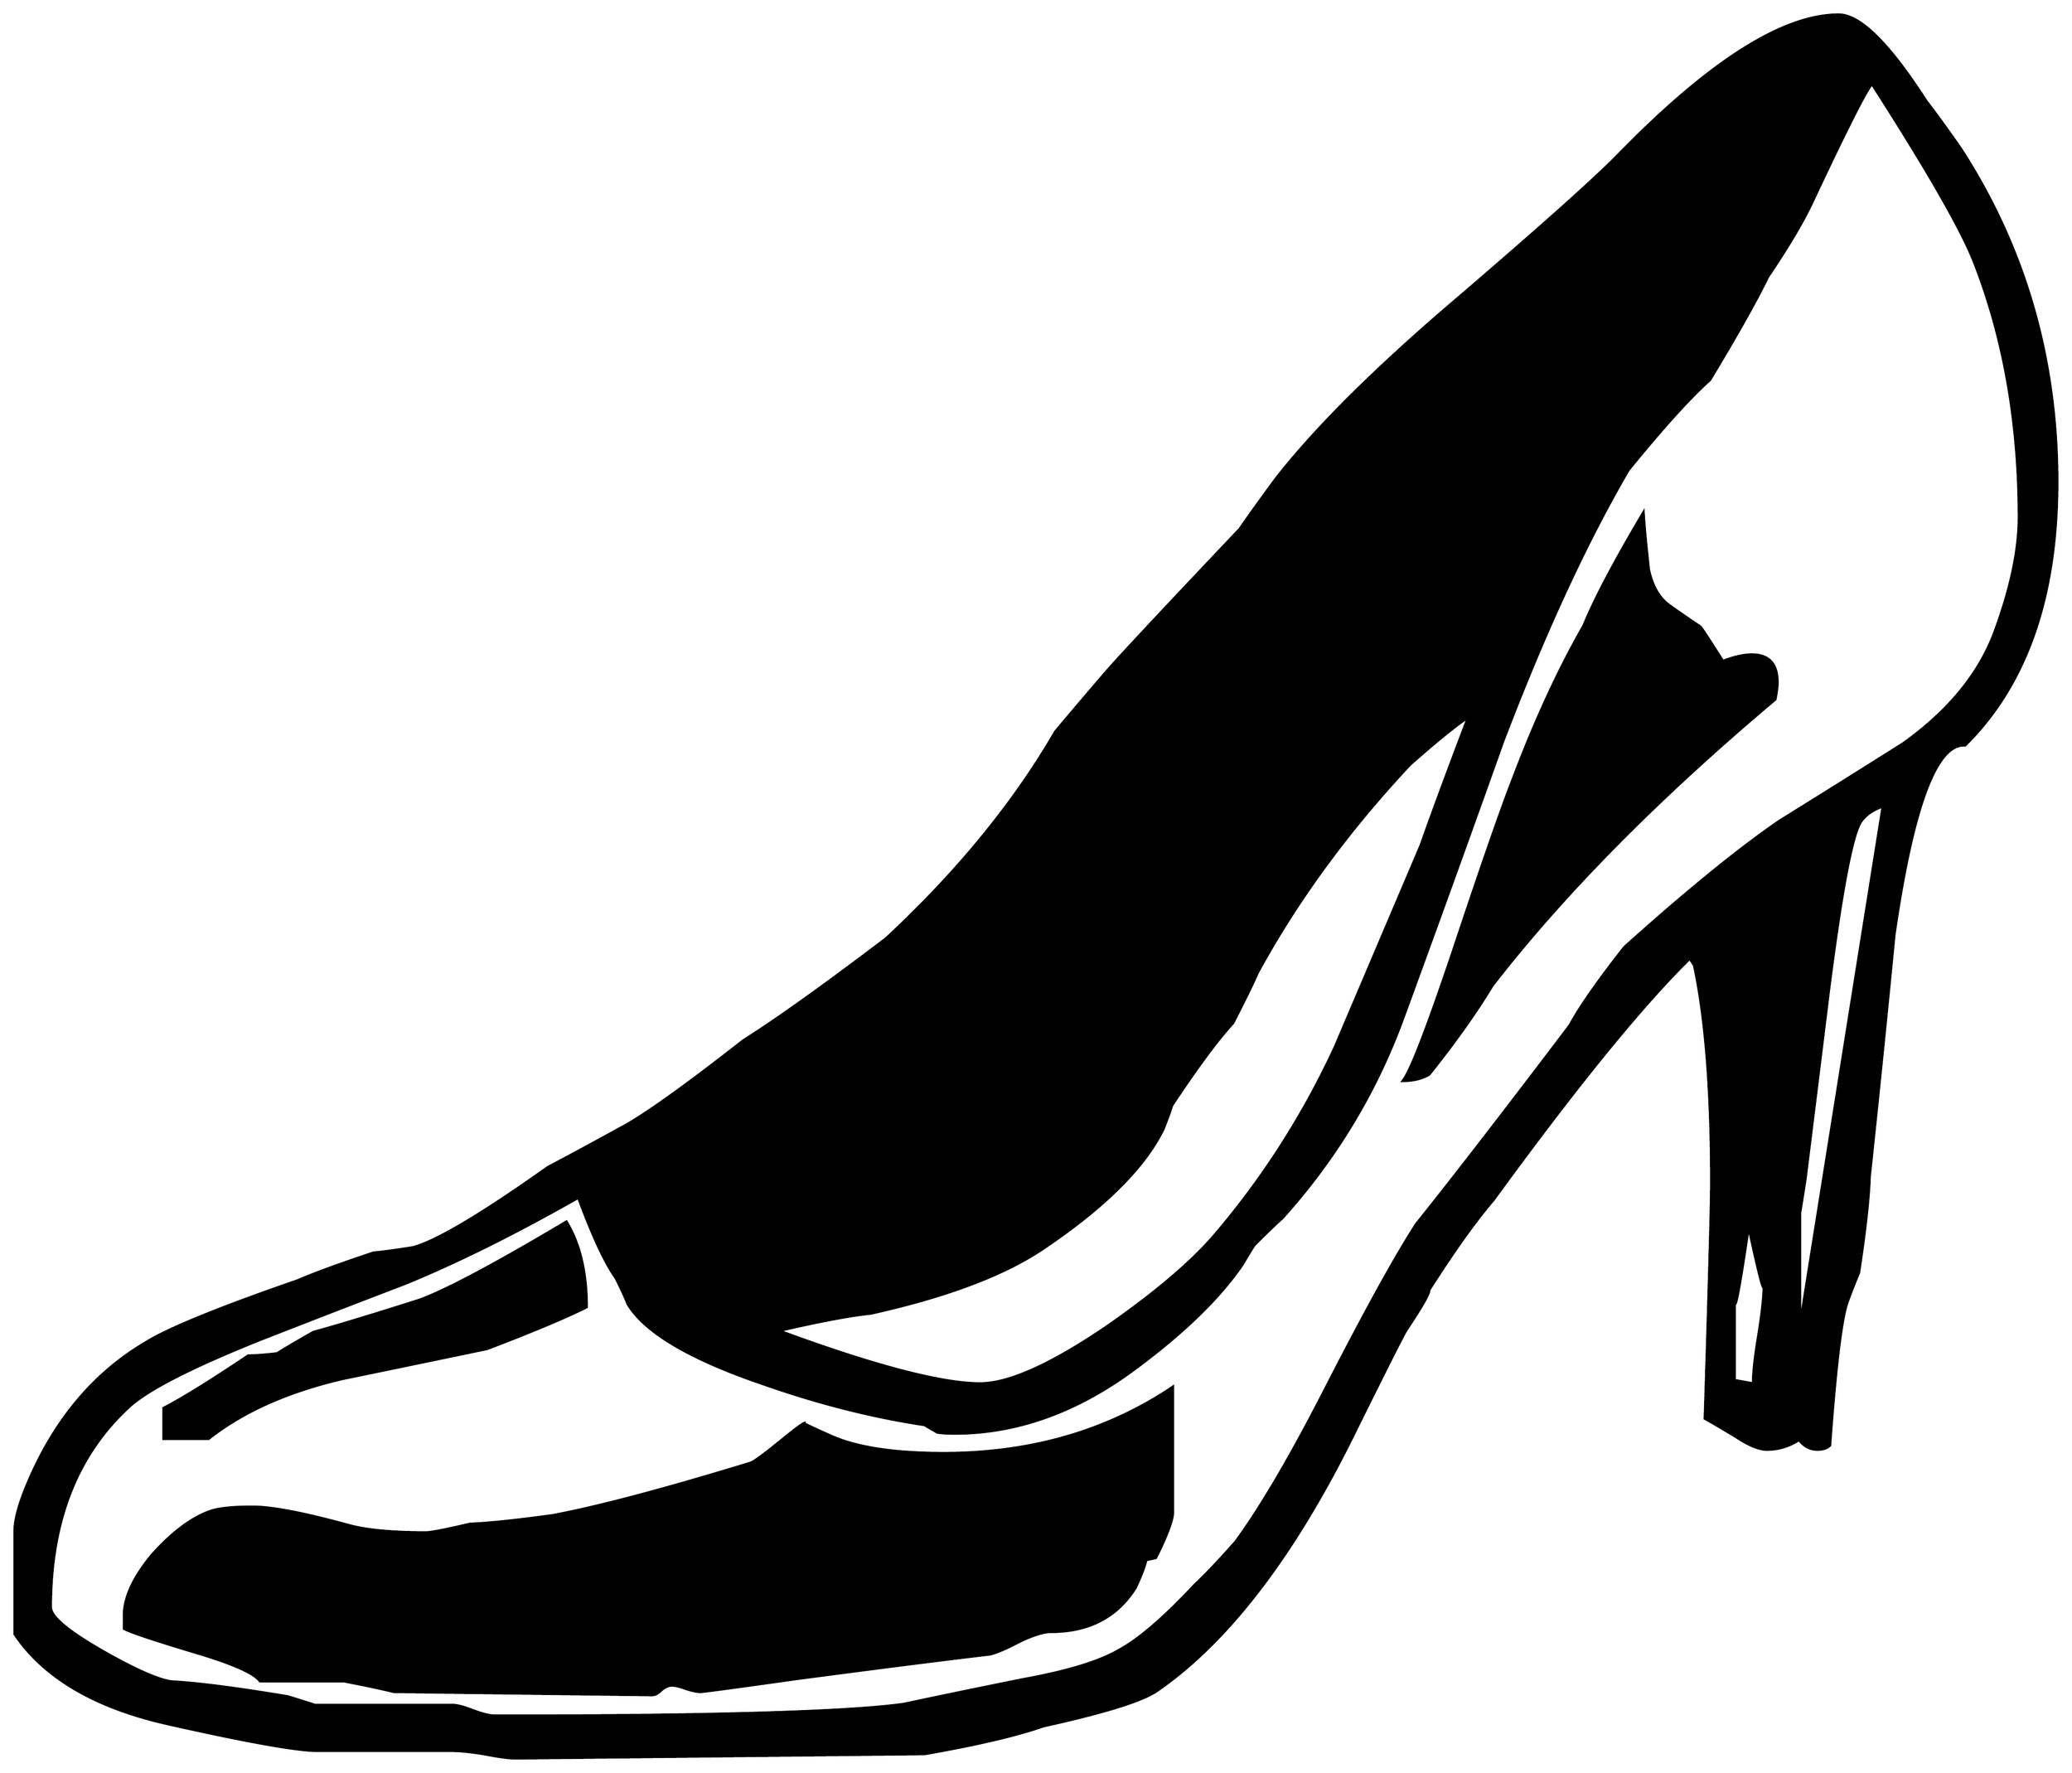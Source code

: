 


\begin{tikzpicture}[y=0.80pt, x=0.80pt, yscale=-1.0, xscale=1.0, inner sep=0pt, outer sep=0pt]
\begin{scope}[shift={(100.0,1711.0)},nonzero rule]
  \path[draw=.,fill=.,line width=1.600pt] (1988.0,-965.0) ..
    controls (1988.0,-857.667) and (1959.333,-775.667) ..
    (1902.0,-719.0) .. controls (1875.333,-721.0) and
    (1853.333,-662.0) .. (1836.0,-542.0) .. controls
    (1828.667,-466.667) and (1821.0,-391.667) .. (1813.0,-317.0) ..
    controls (1812.333,-296.333) and (1809.0,-266.333) ..
    (1803.0,-227.0) .. controls (1800.333,-221.0) and
    (1796.667,-211.667) .. (1792.0,-199.0) .. controls
    (1786.667,-183.0) and (1781.333,-138.667) .. (1776.0,-66.0) ..
    controls (1773.333,-63.333) and (1769.333,-62.0) .. (1764.0,-62.0)
    .. controls (1757.333,-62.0) and (1751.667,-65.0) ..
    (1747.0,-71.0) .. controls (1737.667,-65.0) and (1727.667,-62.0)
    .. (1717.0,-62.0) .. controls (1709.667,-62.0) and
    (1700.0,-66.0) .. (1688.0,-74.0) .. controls (1671.333,-84.0)
    and (1661.667,-89.667) .. (1659.0,-91.0) .. controls
    (1663.0,-218.333) and (1665.0,-291.667) .. (1665.0,-311.0) ..
    controls (1665.0,-396.333) and (1659.667,-464.0) ..
    (1649.0,-514.0) -- (1645.0,-520.0) .. controls
    (1599.667,-475.333) and (1538.667,-400.333) .. (1462.0,-295.0) ..
    controls (1445.333,-275.667) and (1425.333,-247.667) ..
    (1402.0,-211.0) .. controls (1402.667,-208.333) and
    (1395.667,-196.0) .. (1381.0,-174.0) .. controls
    (1379.0,-171.333) and (1363.0,-139.667) .. (1333.0,-79.0) ..
    controls (1276.333,36.333) and (1214.667,117.0) .. (1148.0,163.0)
    .. controls (1134.667,172.333) and (1099.333,183.333) ..
    (1042.0,196.0) .. controls (1017.333,204.667) and (980.333,213.333)
    .. (931.0,222.0) -- (550.0,226.0) .. controls (543.333,226.0)
    and (533.333,224.667) .. (520.0,222.0) .. controls (507.333,220.0)
    and (497.667,219.0) .. (491.0,219.0) -- (365.0,219.0) ..
    controls (345.667,219.0) and (299.0,210.667) .. (225.0,194.0) ..
    controls (157.0,178.667) and (109.333,150.667) .. (82.0,110.0) --
    (82.0,14.0) .. controls (82.0,0.667) and (88.333,-19.333) ..
    (101.0,-46.0) .. controls (125.667,-97.333) and (160.0,-136.0)
    .. (204.0,-162.0) .. controls (225.333,-175.333) and
    (272.667,-194.667) .. (346.0,-220.0) .. controls (361.333,-226.667)
    and (385.0,-235.333) .. (417.0,-246.0) .. controls
    (425.0,-246.667) and (437.333,-248.333) .. (454.0,-251.0) ..
    controls (476.0,-257.0) and (518.0,-282.0) .. (580.0,-326.0)
    .. controls (596.667,-334.667) and (621.333,-348.0) ..
    (654.0,-366.0) .. controls (676.667,-379.333) and (712.667,-405.333)
    .. (762.0,-444.0) .. controls (792.667,-463.333) and
    (837.0,-495.0) .. (895.0,-539.0) .. controls (961.667,-601.0)
    and (1014.333,-665.333) .. (1053.0,-732.0) .. controls
    (1063.0,-744.0) and (1078.0,-761.667) .. (1098.0,-785.0) ..
    controls (1108.667,-797.667) and (1151.0,-843.0) ..
    (1225.0,-921.0) .. controls (1232.333,-931.667) and
    (1243.333,-947.0) .. (1258.0,-967.0) .. controls
    (1292.667,-1011.667) and (1344.667,-1064.0) .. (1414.0,-1124.0) ..
    controls (1501.333,-1198.667) and (1556.333,-1247.667) ..
    (1579.0,-1271.0) .. controls (1663.667,-1357.667) and
    (1732.0,-1401.0) .. (1784.0,-1401.0) .. controls
    (1804.0,-1401.0) and (1831.333,-1374.0) .. (1866.0,-1320.0) ..
    controls (1873.333,-1310.667) and (1884.0,-1296.0) ..
    (1898.0,-1276.0) .. controls (1958.0,-1183.333) and
    (1988.0,-1079.667) .. (1988.0,-965.0) -- cycle(1825.0,-662.0)
    .. controls (1815.667,-658.667) and (1809.0,-654.0) ..
    (1805.0,-648.0) .. controls (1797.0,-636.667) and
    (1787.0,-584.333) .. (1775.0,-491.0) .. controls
    (1767.667,-431.667) and (1760.333,-372.667) .. (1753.0,-314.0) ..
    controls (1749.667,-292.667) and (1748.0,-282.333) ..
    (1748.0,-283.0) -- (1748.0,-188.0) .. controls
    (1748.0,-181.333) and (1746.667,-171.667) .. (1744.0,-159.0) ..
    controls (1741.333,-146.333) and (1740.0,-136.667) ..
    (1740.0,-130.0) -- (1825.0,-662.0) -- cycle(1714.0,-215.0)
    .. controls (1714.0,-207.667) and (1709.333,-225.667) ..
    (1700.0,-269.0) .. controls (1691.333,-210.333) and
    (1687.0,-188.0) .. (1687.0,-202.0) -- (1687.0,-127.0) ..
    controls (1691.0,-126.333) and (1696.667,-125.333) ..
    (1704.0,-124.0) .. controls (1704.0,-134.0) and
    (1705.667,-149.0) .. (1709.0,-169.0) .. controls
    (1712.333,-189.667) and (1714.0,-205.0) .. (1714.0,-215.0) --
    cycle(1952.0,-932.0) .. controls (1952.0,-1018.667) and
    (1938.333,-1097.333) .. (1911.0,-1168.0) .. controls
    (1899.667,-1198.0) and (1867.667,-1254.0) .. (1815.0,-1336.0) ..
    controls (1809.0,-1328.667) and (1790.667,-1292.333) ..
    (1760.0,-1227.0) .. controls (1751.333,-1208.333) and
    (1737.333,-1184.667) .. (1718.0,-1156.0) .. controls
    (1707.333,-1134.0) and (1689.333,-1102.0) .. (1664.0,-1060.0) ..
    controls (1645.333,-1043.333) and (1620.0,-1015.333) ..
    (1588.0,-976.0) .. controls (1548.667,-908.667) and
    (1509.667,-824.333) .. (1471.0,-723.0) .. controls
    (1439.667,-635.0) and (1408.0,-547.333) .. (1376.0,-460.0) ..
    controls (1350.667,-392.667) and (1313.667,-332.0) ..
    (1265.0,-278.0) .. controls (1259.0,-272.667) and
    (1250.333,-264.333) .. (1239.0,-253.0) .. controls
    (1236.333,-249.0) and (1232.667,-243.0) .. (1228.0,-235.0) ..
    controls (1206.667,-203.667) and (1173.0,-171.0) ..
    (1127.0,-137.0) .. controls (1073.0,-97.0) and
    (1017.0,-77.0) .. (959.0,-77.0) .. controls (952.333,-77.0)
    and (947.0,-77.333) .. (943.0,-78.0) -- (931.0,-85.0) ..
    controls (882.333,-92.333) and (832.333,-105.0) .. (781.0,-123.0)
    .. controls (712.333,-146.333) and (670.0,-171.333) ..
    (654.0,-198.0) .. controls (652.0,-203.333) and (648.333,-211.333)
    .. (643.0,-222.0) .. controls (633.0,-236.0) and
    (621.333,-261.0) .. (608.0,-297.0) .. controls (549.333,-263.667)
    and (495.667,-237.0) .. (447.0,-217.0) .. controls
    (401.667,-199.667) and (356.0,-182.0) .. (310.0,-164.0) ..
    controls (245.333,-138.0) and (204.667,-117.0) .. (188.0,-101.0)
    .. controls (140.0,-56.333) and (116.0,5.667) .. (116.0,85.0) ..
    controls (116.0,93.667) and (132.333,107.333) .. (165.0,126.0) ..
    controls (194.333,142.667) and (215.333,152.0) .. (228.0,154.0) ..
    controls (252.667,155.333) and (289.0,160.0) .. (337.0,168.0) ..
    controls (354.333,173.333) and (362.667,176.0) .. (362.0,176.0) --
    (491.0,176.0) .. controls (495.0,176.0) and (501.333,177.667) ..
    (510.0,181.0) .. controls (518.667,184.333) and (525.667,186.0) ..
    (531.0,186.0) .. controls (733.0,186.0) and (860.0,182.333) ..
    (912.0,175.0) .. controls (936.667,169.667) and (973.667,162.0) ..
    (1023.0,152.0) .. controls (1063.667,144.667) and (1093.333,135.667)
    .. (1112.0,125.0) .. controls (1130.667,115.0) and
    (1154.333,94.667) .. (1183.0,64.0) .. controls (1192.333,55.333) and
    (1205.0,42.0) .. (1221.0,24.0) .. controls (1245.0,-8.667) and
    (1273.667,-57.667) .. (1307.0,-123.0) .. controls
    (1343.667,-194.333) and (1371.333,-244.333) .. (1390.0,-273.0) ..
    controls (1422.667,-313.667) and (1470.333,-375.333) ..
    (1533.0,-458.0) .. controls (1542.333,-475.333) and
    (1559.333,-499.667) .. (1584.0,-531.0) .. controls
    (1642.667,-583.667) and (1691.0,-623.0) .. (1729.0,-649.0) ..
    controls (1767.667,-673.0) and (1806.0,-697.0) ..
    (1844.0,-721.0) .. controls (1886.0,-751.0) and
    (1914.333,-785.333) .. (1929.0,-824.0) .. controls
    (1944.333,-865.333) and (1952.0,-901.333) .. (1952.0,-932.0) --
    cycle(1438.0,-745.0) .. controls (1425.333,-736.333) and
    (1407.333,-721.667) .. (1384.0,-701.0) .. controls
    (1326.0,-639.0) and (1278.667,-574.333) .. (1242.0,-507.0) ..
    controls (1237.333,-496.333) and (1229.667,-480.667) ..
    (1219.0,-460.0) .. controls (1204.333,-444.0) and
    (1185.333,-418.333) .. (1162.0,-383.0) .. controls
    (1160.667,-378.333) and (1158.0,-371.0) .. (1154.0,-361.0) ..
    controls (1136.667,-325.667) and (1100.0,-289.0) ..
    (1044.0,-251.0) .. controls (1007.333,-225.667) and
    (953.0,-205.0) .. (881.0,-189.0) .. controls (861.667,-187.0)
    and (833.333,-181.667) .. (796.0,-173.0) .. controls
    (884.667,-140.333) and (947.0,-124.0) .. (983.0,-124.0) ..
    controls (1009.667,-124.0) and (1049.0,-141.667) ..
    (1101.0,-177.0) .. controls (1147.0,-209.0) and
    (1181.0,-238.0) .. (1203.0,-264.0) .. controls
    (1247.667,-316.667) and (1284.667,-374.667) .. (1314.0,-438.0) ..
    controls (1340.667,-500.667) and (1367.333,-563.333) ..
    (1394.0,-626.0) .. controls (1403.333,-652.667) and
    (1418.0,-692.333) .. (1438.0,-745.0) -- cycle(1727.0,-778.0)
    .. controls (1727.0,-774.0) and (1726.333,-768.667) ..
    (1725.0,-762.0) .. controls (1615.667,-670.0) and
    (1527.667,-581.0) .. (1461.0,-495.0) .. controls
    (1445.667,-469.667) and (1426.0,-442.0) .. (1402.0,-412.0) ..
    controls (1395.333,-408.0) and (1387.0,-406.0) ..
    (1377.0,-406.0) .. controls (1384.333,-414.667) and
    (1401.333,-459.0) .. (1428.0,-539.0) .. controls
    (1452.0,-611.0) and (1469.333,-660.667) .. (1480.0,-688.0) ..
    controls (1500.667,-742.667) and (1522.667,-790.333) ..
    (1546.0,-831.0) .. controls (1556.0,-855.667) and
    (1574.667,-891.0) .. (1602.0,-937.0) .. controls
    (1602.667,-925.0) and (1604.333,-907.0) .. (1607.0,-883.0) ..
    controls (1610.333,-867.667) and (1616.667,-856.667) ..
    (1626.0,-850.0) .. controls (1635.333,-843.333) and
    (1645.0,-836.667) .. (1655.0,-830.0) .. controls
    (1656.333,-828.667) and (1663.333,-818.0) .. (1676.0,-798.0) ..
    controls (1686.667,-802.0) and (1695.667,-804.0) ..
    (1703.0,-804.0) .. controls (1719.0,-804.0) and
    (1727.0,-795.333) .. (1727.0,-778.0) -- cycle(1163.0,-4.0) ..
    controls (1163.0,3.333) and (1157.667,17.667) .. (1147.0,39.0) --
    (1138.0,41.0) .. controls (1136.667,47.0) and (1133.333,55.667) ..
    (1128.0,67.0) .. controls (1110.667,94.333) and (1084.333,108.0)
    .. (1049.0,108.0) .. controls (1042.333,108.0) and
    (1032.667,111.0) .. (1020.0,117.0) .. controls (1007.333,123.667)
    and (998.0,127.667) .. (992.0,129.0) .. controls (952.0,133.667)
    and (891.667,141.333) .. (811.0,152.0) .. controls (754.333,160.0)
    and (724.667,164.0) .. (722.0,164.0) .. controls (718.667,164.0)
    and (714.0,163.0) .. (708.0,161.0) .. controls (702.667,159.0)
    and (698.333,158.0) .. (695.0,158.0) .. controls (692.333,158.0)
    and (689.333,159.333) .. (686.0,162.0) .. controls (682.667,165.333)
    and (679.667,167.0) .. (677.0,167.0) -- (436.0,164.0) ..
    controls (425.333,161.333) and (409.667,158.0) .. (389.0,154.0) ..
    controls (389.0,154.0) and (363.0,154.0) .. (311.0,154.0) ..
    controls (305.667,146.667) and (286.333,138.0) .. (253.0,128.0) ..
    controls (213.0,116.0) and (190.0,108.333) .. (184.0,105.0) --
    (184.0,93.0) .. controls (184.0,75.667) and (193.0,56.333) ..
    (211.0,35.0) .. controls (229.667,14.333) and (247.667,1.0) ..
    (265.0,-5.0) .. controls (273.0,-7.667) and (286.0,-9.0) ..
    (304.0,-9.0) .. controls (322.0,-9.0) and (351.667,-3.333) ..
    (393.0,8.0) .. controls (409.667,12.667) and (434.0,15.0) ..
    (466.0,15.0) .. controls (470.667,15.0) and (484.333,12.333) ..
    (507.0,7.0) .. controls (524.333,6.333) and (550.0,3.667) ..
    (584.0,-1.0) .. controls (626.667,-9.0) and (688.333,-25.333) ..
    (769.0,-50.0) .. controls (772.333,-51.333) and (781.0,-57.667) ..
    (795.0,-69.0) .. controls (809.667,-81.0) and (817.667,-87.0) ..
    (819.0,-87.0) .. controls (817.667,-87.0) and (826.0,-83.0) ..
    (844.0,-75.0) .. controls (868.0,-64.333) and (903.0,-59.0) ..
    (949.0,-59.0) .. controls (1030.333,-59.0) and (1101.667,-79.667)
    .. (1163.0,-121.0) -- (1163.0,-4.0) -- cycle(616.0,-195.0)
    .. controls (596.0,-185.0) and (565.0,-172.0) ..
    (523.0,-156.0) .. controls (478.333,-146.667) and (433.333,-137.333)
    .. (388.0,-128.0) .. controls (336.667,-116.0) and
    (295.0,-97.333) .. (263.0,-72.0) -- (221.0,-72.0) --
    (221.0,-101.0) .. controls (239.0,-110.333) and (265.333,-126.667)
    .. (300.0,-150.0) .. controls (306.0,-150.0) and
    (315.0,-150.667) .. (327.0,-152.0) .. controls (334.333,-156.667)
    and (345.667,-163.333) .. (361.0,-172.0) .. controls
    (383.0,-178.0) and (416.0,-188.0) .. (460.0,-202.0) ..
    controls (485.333,-211.333) and (531.0,-235.667) .. (597.0,-275.0)
    .. controls (609.667,-254.333) and (616.0,-227.667) ..
    (616.0,-195.0) -- cycle;
\end{scope}

\end{tikzpicture}

